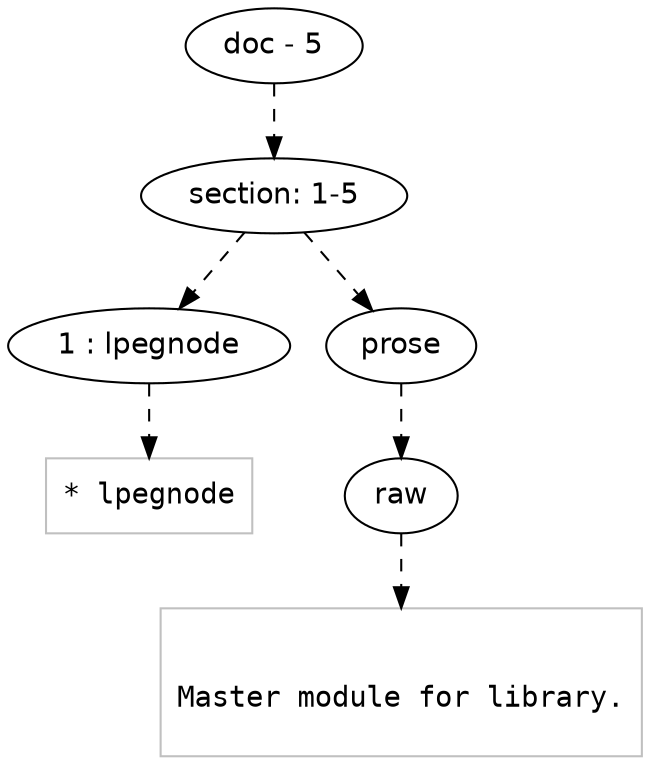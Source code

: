 digraph lpegNode {

node [fontname=Helvetica]
edge [style=dashed]

doc_0 [label="doc - 5"]


doc_0 -> { section_1}
{rank=same; section_1}

section_1 [label="section: 1-5"]


// END RANK doc_0

section_1 -> { header_2 prose_3}
{rank=same; header_2 prose_3}

header_2 [label="1 : lpegnode"]

prose_3 [label="prose"]


// END RANK section_1

header_2 -> leaf_4
leaf_4  [color=Gray,shape=rectangle,fontname=Inconsolata,label="* lpegnode"]
// END RANK header_2

prose_3 -> { raw_5}
{rank=same; raw_5}

raw_5 [label="raw"]


// END RANK prose_3

raw_5 -> leaf_6
leaf_6  [color=Gray,shape=rectangle,fontname=Inconsolata,label="

Master module for library.

"]
// END RANK raw_5


}
